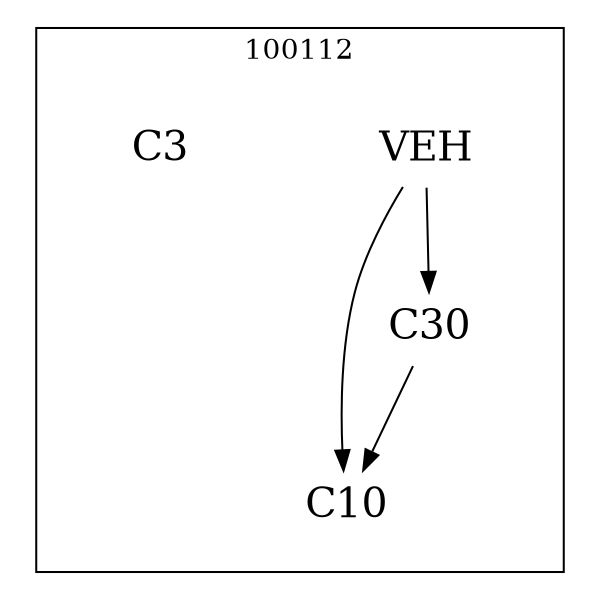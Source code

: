 strict digraph DAGS {
	size = "4,4!" ; ratio ="fill"; subgraph cluster_0{
			labeldoc = "t";
			label = "100112";node	[label= VEH, shape = plaintext, fontsize=20] VEH;node	[label= C3, shape = plaintext, fontsize=20] C3;node	[label= C10, shape = plaintext, fontsize=20] C10;node	[label= C30, shape = plaintext, fontsize=20] C30;
VEH->C10;
VEH->C30;
C30->C10;
	}}